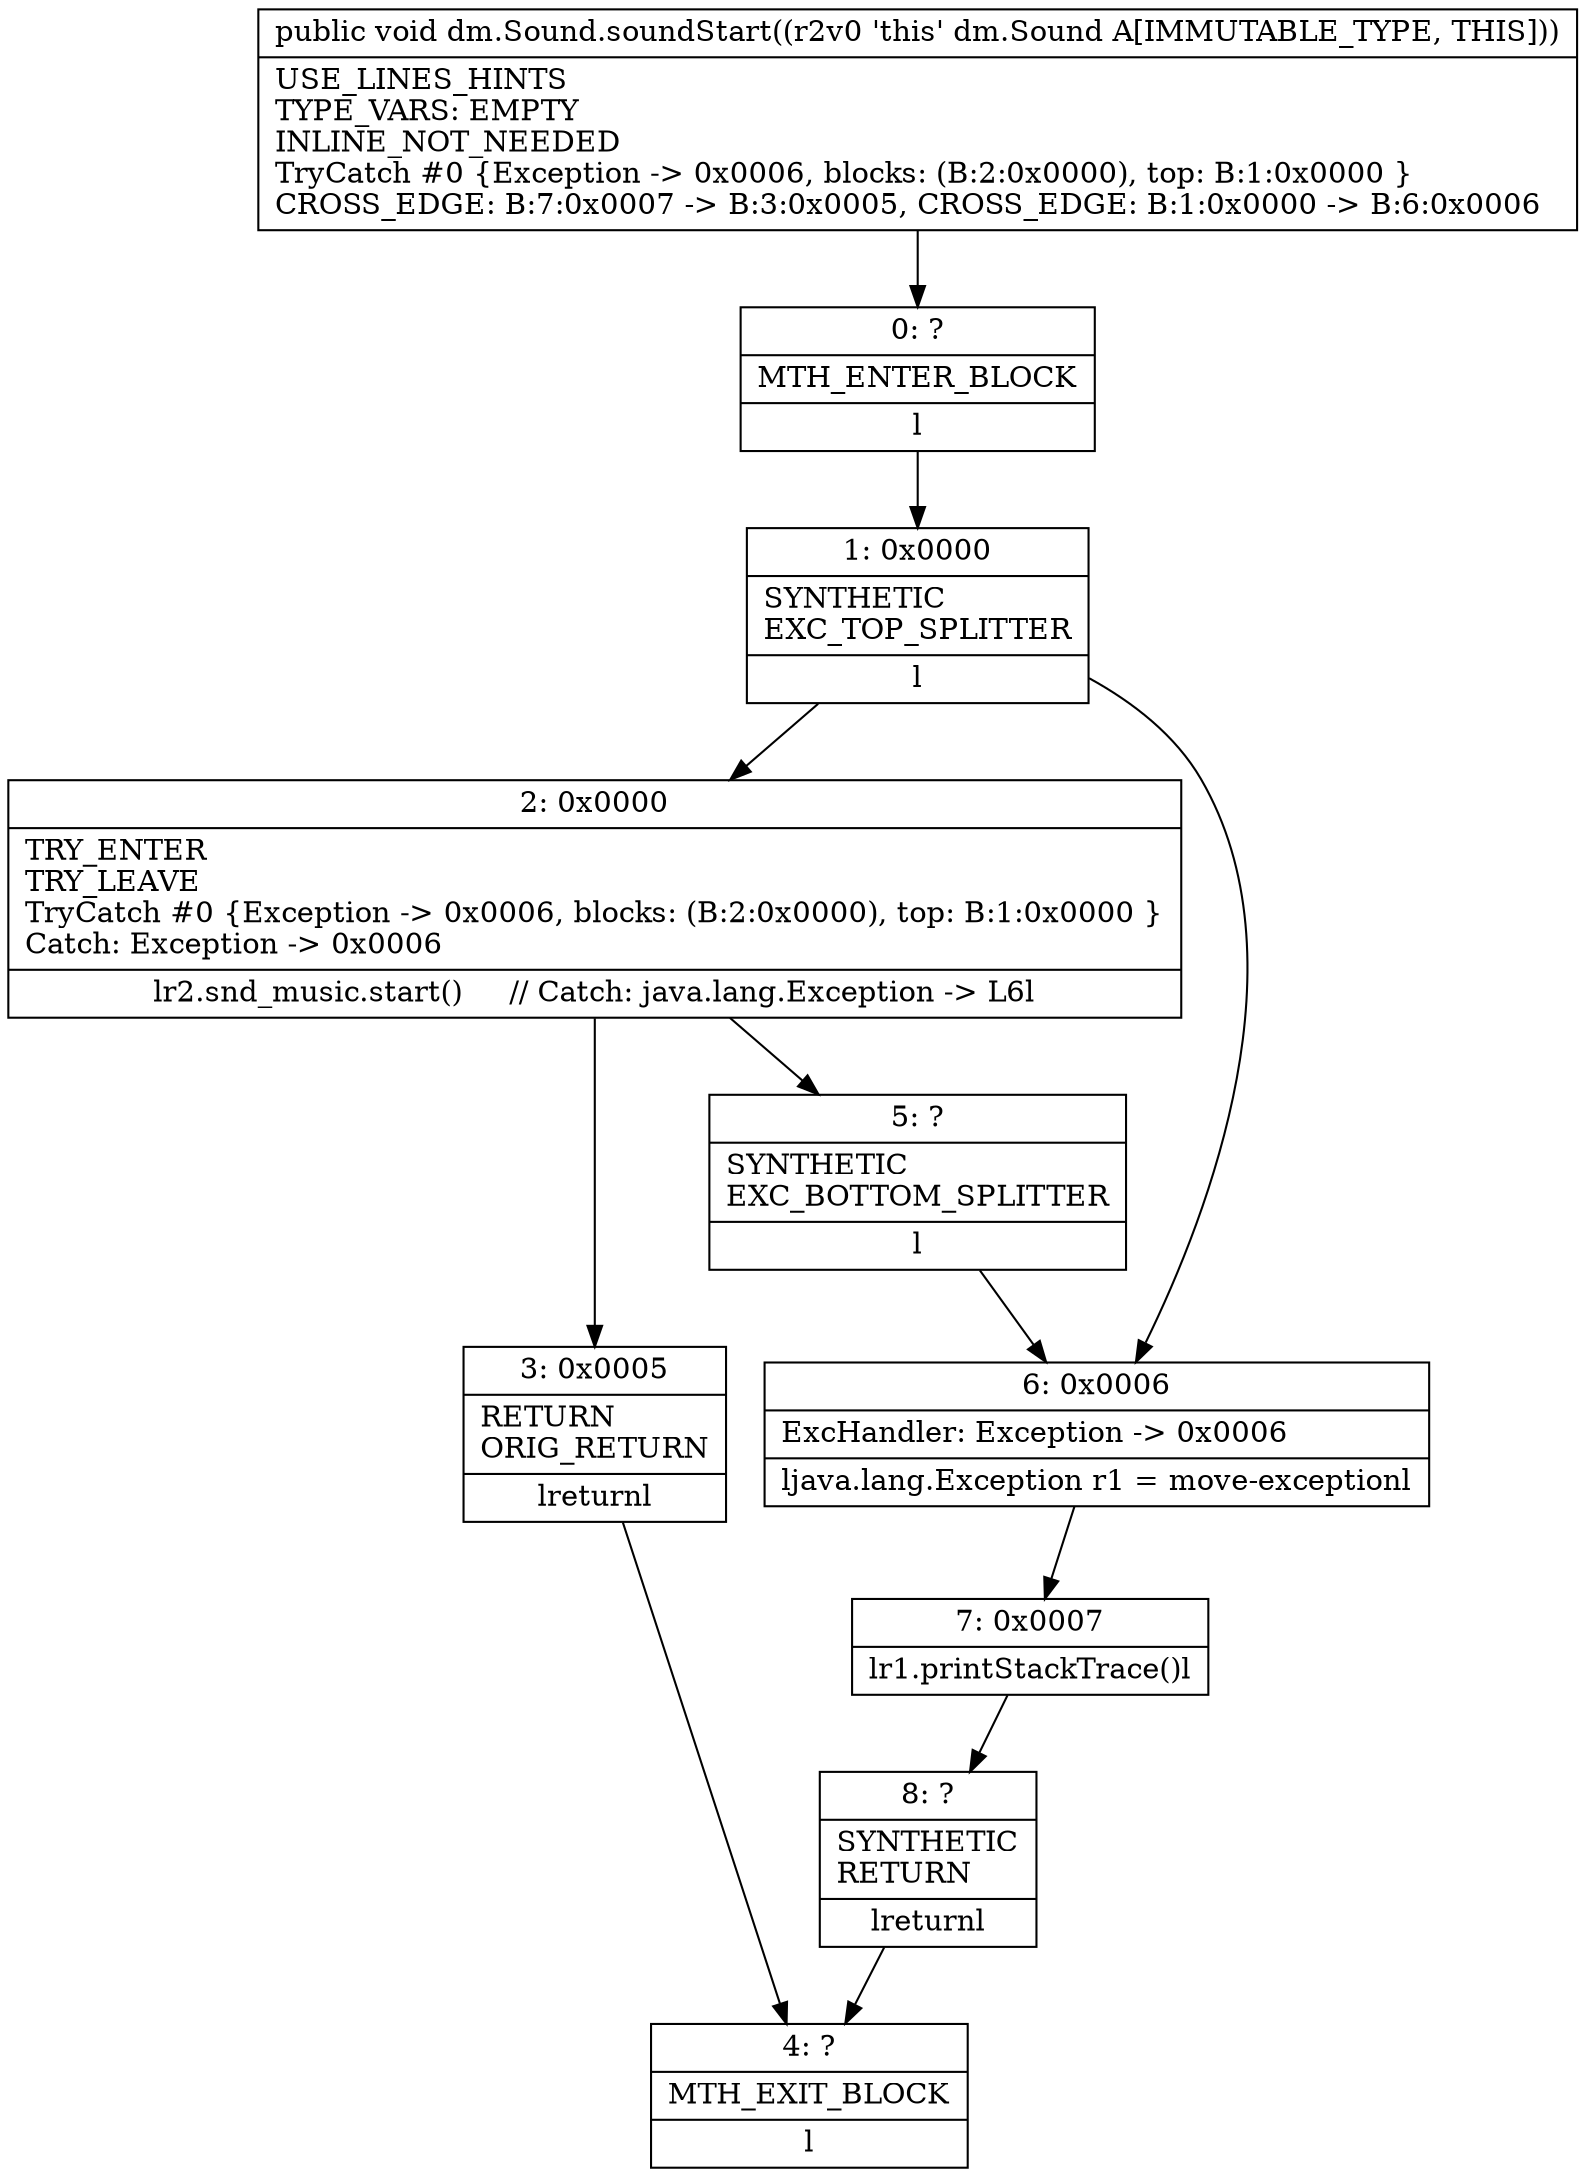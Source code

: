 digraph "CFG fordm.Sound.soundStart()V" {
Node_0 [shape=record,label="{0\:\ ?|MTH_ENTER_BLOCK\l|l}"];
Node_1 [shape=record,label="{1\:\ 0x0000|SYNTHETIC\lEXC_TOP_SPLITTER\l|l}"];
Node_2 [shape=record,label="{2\:\ 0x0000|TRY_ENTER\lTRY_LEAVE\lTryCatch #0 \{Exception \-\> 0x0006, blocks: (B:2:0x0000), top: B:1:0x0000 \}\lCatch: Exception \-\> 0x0006\l|lr2.snd_music.start()     \/\/ Catch: java.lang.Exception \-\> L6l}"];
Node_3 [shape=record,label="{3\:\ 0x0005|RETURN\lORIG_RETURN\l|lreturnl}"];
Node_4 [shape=record,label="{4\:\ ?|MTH_EXIT_BLOCK\l|l}"];
Node_5 [shape=record,label="{5\:\ ?|SYNTHETIC\lEXC_BOTTOM_SPLITTER\l|l}"];
Node_6 [shape=record,label="{6\:\ 0x0006|ExcHandler: Exception \-\> 0x0006\l|ljava.lang.Exception r1 = move\-exceptionl}"];
Node_7 [shape=record,label="{7\:\ 0x0007|lr1.printStackTrace()l}"];
Node_8 [shape=record,label="{8\:\ ?|SYNTHETIC\lRETURN\l|lreturnl}"];
MethodNode[shape=record,label="{public void dm.Sound.soundStart((r2v0 'this' dm.Sound A[IMMUTABLE_TYPE, THIS]))  | USE_LINES_HINTS\lTYPE_VARS: EMPTY\lINLINE_NOT_NEEDED\lTryCatch #0 \{Exception \-\> 0x0006, blocks: (B:2:0x0000), top: B:1:0x0000 \}\lCROSS_EDGE: B:7:0x0007 \-\> B:3:0x0005, CROSS_EDGE: B:1:0x0000 \-\> B:6:0x0006\l}"];
MethodNode -> Node_0;
Node_0 -> Node_1;
Node_1 -> Node_2;
Node_1 -> Node_6;
Node_2 -> Node_3;
Node_2 -> Node_5;
Node_3 -> Node_4;
Node_5 -> Node_6;
Node_6 -> Node_7;
Node_7 -> Node_8;
Node_8 -> Node_4;
}

